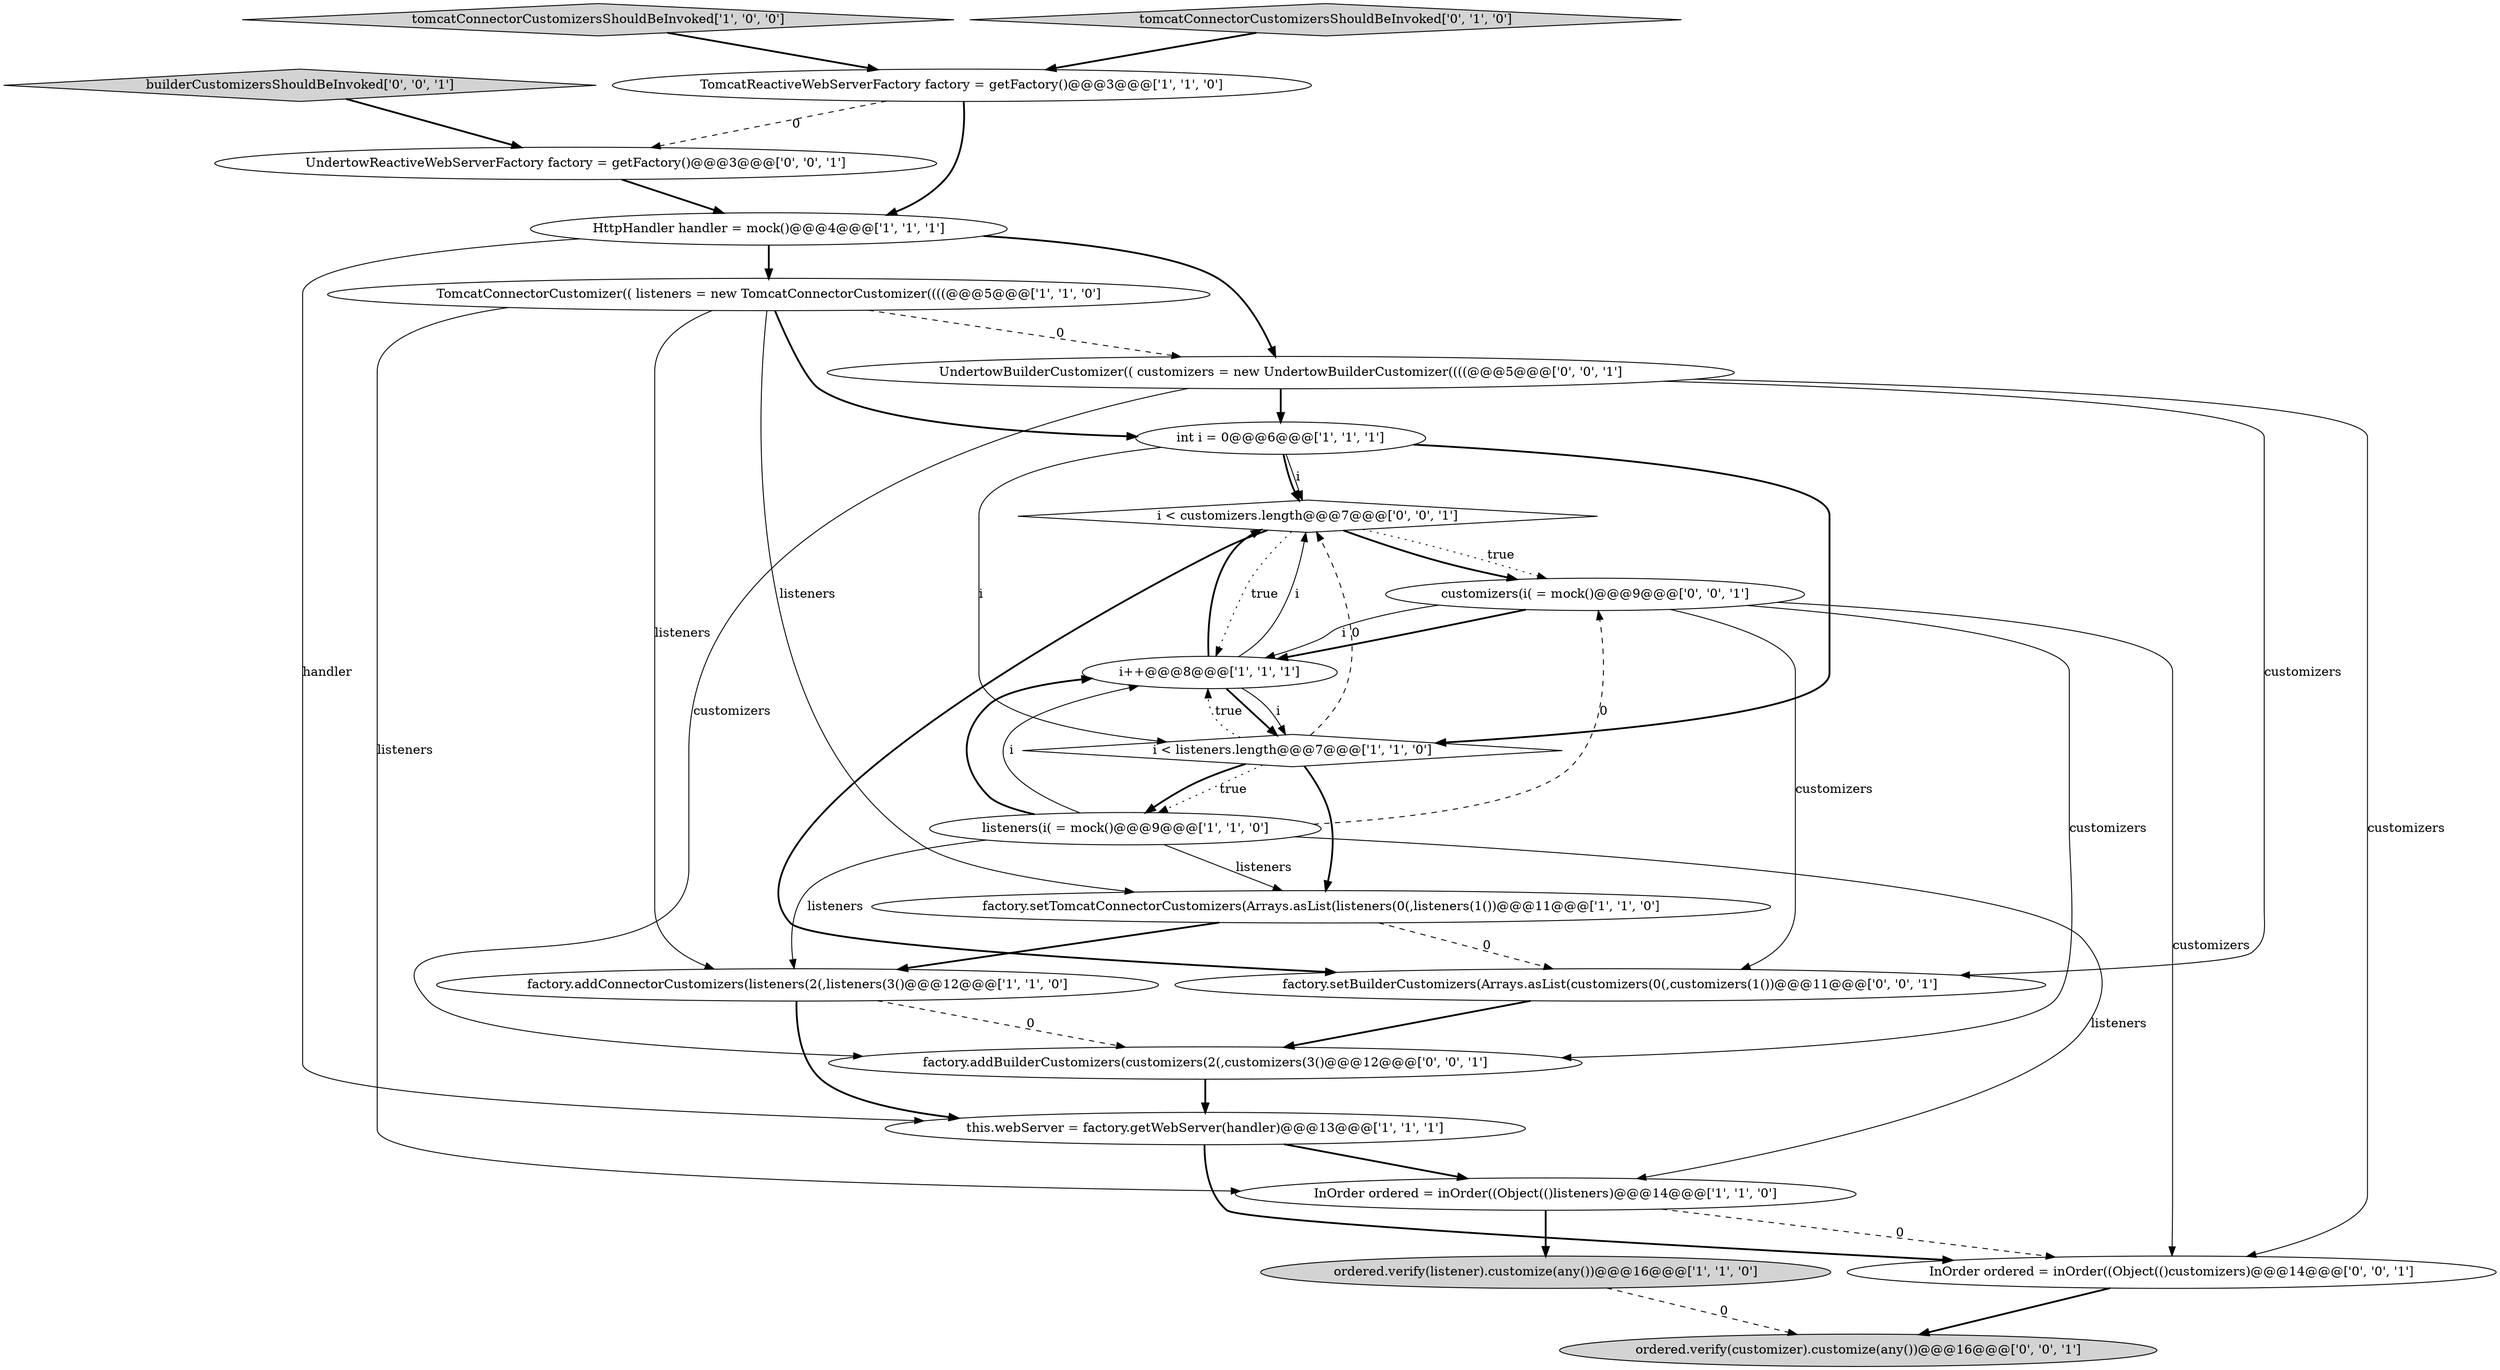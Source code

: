 digraph {
17 [style = filled, label = "builderCustomizersShouldBeInvoked['0', '0', '1']", fillcolor = lightgray, shape = diamond image = "AAA0AAABBB3BBB"];
2 [style = filled, label = "factory.addConnectorCustomizers(listeners(2(,listeners(3()@@@12@@@['1', '1', '0']", fillcolor = white, shape = ellipse image = "AAA0AAABBB1BBB"];
11 [style = filled, label = "factory.setTomcatConnectorCustomizers(Arrays.asList(listeners(0(,listeners(1())@@@11@@@['1', '1', '0']", fillcolor = white, shape = ellipse image = "AAA0AAABBB1BBB"];
8 [style = filled, label = "this.webServer = factory.getWebServer(handler)@@@13@@@['1', '1', '1']", fillcolor = white, shape = ellipse image = "AAA0AAABBB1BBB"];
19 [style = filled, label = "factory.setBuilderCustomizers(Arrays.asList(customizers(0(,customizers(1())@@@11@@@['0', '0', '1']", fillcolor = white, shape = ellipse image = "AAA0AAABBB3BBB"];
10 [style = filled, label = "ordered.verify(listener).customize(any())@@@16@@@['1', '1', '0']", fillcolor = lightgray, shape = ellipse image = "AAA0AAABBB1BBB"];
20 [style = filled, label = "i < customizers.length@@@7@@@['0', '0', '1']", fillcolor = white, shape = diamond image = "AAA0AAABBB3BBB"];
22 [style = filled, label = "UndertowReactiveWebServerFactory factory = getFactory()@@@3@@@['0', '0', '1']", fillcolor = white, shape = ellipse image = "AAA0AAABBB3BBB"];
21 [style = filled, label = "customizers(i( = mock()@@@9@@@['0', '0', '1']", fillcolor = white, shape = ellipse image = "AAA0AAABBB3BBB"];
14 [style = filled, label = "InOrder ordered = inOrder((Object(()customizers)@@@14@@@['0', '0', '1']", fillcolor = white, shape = ellipse image = "AAA0AAABBB3BBB"];
5 [style = filled, label = "tomcatConnectorCustomizersShouldBeInvoked['1', '0', '0']", fillcolor = lightgray, shape = diamond image = "AAA0AAABBB1BBB"];
18 [style = filled, label = "UndertowBuilderCustomizer(( customizers = new UndertowBuilderCustomizer((((@@@5@@@['0', '0', '1']", fillcolor = white, shape = ellipse image = "AAA0AAABBB3BBB"];
4 [style = filled, label = "TomcatReactiveWebServerFactory factory = getFactory()@@@3@@@['1', '1', '0']", fillcolor = white, shape = ellipse image = "AAA0AAABBB1BBB"];
15 [style = filled, label = "ordered.verify(customizer).customize(any())@@@16@@@['0', '0', '1']", fillcolor = lightgray, shape = ellipse image = "AAA0AAABBB3BBB"];
1 [style = filled, label = "listeners(i( = mock()@@@9@@@['1', '1', '0']", fillcolor = white, shape = ellipse image = "AAA0AAABBB1BBB"];
7 [style = filled, label = "i++@@@8@@@['1', '1', '1']", fillcolor = white, shape = ellipse image = "AAA0AAABBB1BBB"];
16 [style = filled, label = "factory.addBuilderCustomizers(customizers(2(,customizers(3()@@@12@@@['0', '0', '1']", fillcolor = white, shape = ellipse image = "AAA0AAABBB3BBB"];
9 [style = filled, label = "InOrder ordered = inOrder((Object(()listeners)@@@14@@@['1', '1', '0']", fillcolor = white, shape = ellipse image = "AAA0AAABBB1BBB"];
6 [style = filled, label = "HttpHandler handler = mock()@@@4@@@['1', '1', '1']", fillcolor = white, shape = ellipse image = "AAA0AAABBB1BBB"];
13 [style = filled, label = "tomcatConnectorCustomizersShouldBeInvoked['0', '1', '0']", fillcolor = lightgray, shape = diamond image = "AAA0AAABBB2BBB"];
3 [style = filled, label = "int i = 0@@@6@@@['1', '1', '1']", fillcolor = white, shape = ellipse image = "AAA0AAABBB1BBB"];
12 [style = filled, label = "i < listeners.length@@@7@@@['1', '1', '0']", fillcolor = white, shape = diamond image = "AAA0AAABBB1BBB"];
0 [style = filled, label = "TomcatConnectorCustomizer(( listeners = new TomcatConnectorCustomizer((((@@@5@@@['1', '1', '0']", fillcolor = white, shape = ellipse image = "AAA0AAABBB1BBB"];
1->11 [style = solid, label="listeners"];
0->3 [style = bold, label=""];
10->15 [style = dashed, label="0"];
18->3 [style = bold, label=""];
21->14 [style = solid, label="customizers"];
21->16 [style = solid, label="customizers"];
12->20 [style = dashed, label="0"];
16->8 [style = bold, label=""];
18->14 [style = solid, label="customizers"];
4->6 [style = bold, label=""];
7->12 [style = bold, label=""];
7->20 [style = solid, label="i"];
6->18 [style = bold, label=""];
12->11 [style = bold, label=""];
12->1 [style = dotted, label="true"];
8->14 [style = bold, label=""];
6->0 [style = bold, label=""];
1->21 [style = dashed, label="0"];
20->21 [style = dotted, label="true"];
7->20 [style = bold, label=""];
3->12 [style = bold, label=""];
9->10 [style = bold, label=""];
20->7 [style = dotted, label="true"];
17->22 [style = bold, label=""];
4->22 [style = dashed, label="0"];
12->1 [style = bold, label=""];
21->7 [style = solid, label="i"];
1->7 [style = bold, label=""];
11->2 [style = bold, label=""];
0->9 [style = solid, label="listeners"];
19->16 [style = bold, label=""];
20->21 [style = bold, label=""];
7->12 [style = solid, label="i"];
3->12 [style = solid, label="i"];
0->11 [style = solid, label="listeners"];
0->2 [style = solid, label="listeners"];
3->20 [style = bold, label=""];
1->2 [style = solid, label="listeners"];
1->9 [style = solid, label="listeners"];
9->14 [style = dashed, label="0"];
21->19 [style = solid, label="customizers"];
18->16 [style = solid, label="customizers"];
11->19 [style = dashed, label="0"];
2->16 [style = dashed, label="0"];
5->4 [style = bold, label=""];
8->9 [style = bold, label=""];
3->20 [style = solid, label="i"];
21->7 [style = bold, label=""];
0->18 [style = dashed, label="0"];
14->15 [style = bold, label=""];
18->19 [style = solid, label="customizers"];
6->8 [style = solid, label="handler"];
20->19 [style = bold, label=""];
12->7 [style = dotted, label="true"];
1->7 [style = solid, label="i"];
2->8 [style = bold, label=""];
22->6 [style = bold, label=""];
13->4 [style = bold, label=""];
}
